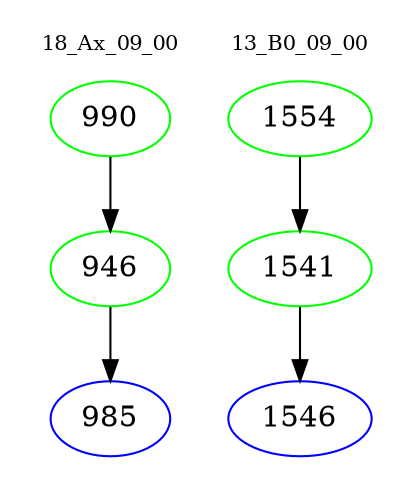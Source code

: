 digraph{
subgraph cluster_0 {
color = white
label = "18_Ax_09_00";
fontsize=10;
T0_990 [label="990", color="green"]
T0_990 -> T0_946 [color="black"]
T0_946 [label="946", color="green"]
T0_946 -> T0_985 [color="black"]
T0_985 [label="985", color="blue"]
}
subgraph cluster_1 {
color = white
label = "13_B0_09_00";
fontsize=10;
T1_1554 [label="1554", color="green"]
T1_1554 -> T1_1541 [color="black"]
T1_1541 [label="1541", color="green"]
T1_1541 -> T1_1546 [color="black"]
T1_1546 [label="1546", color="blue"]
}
}
